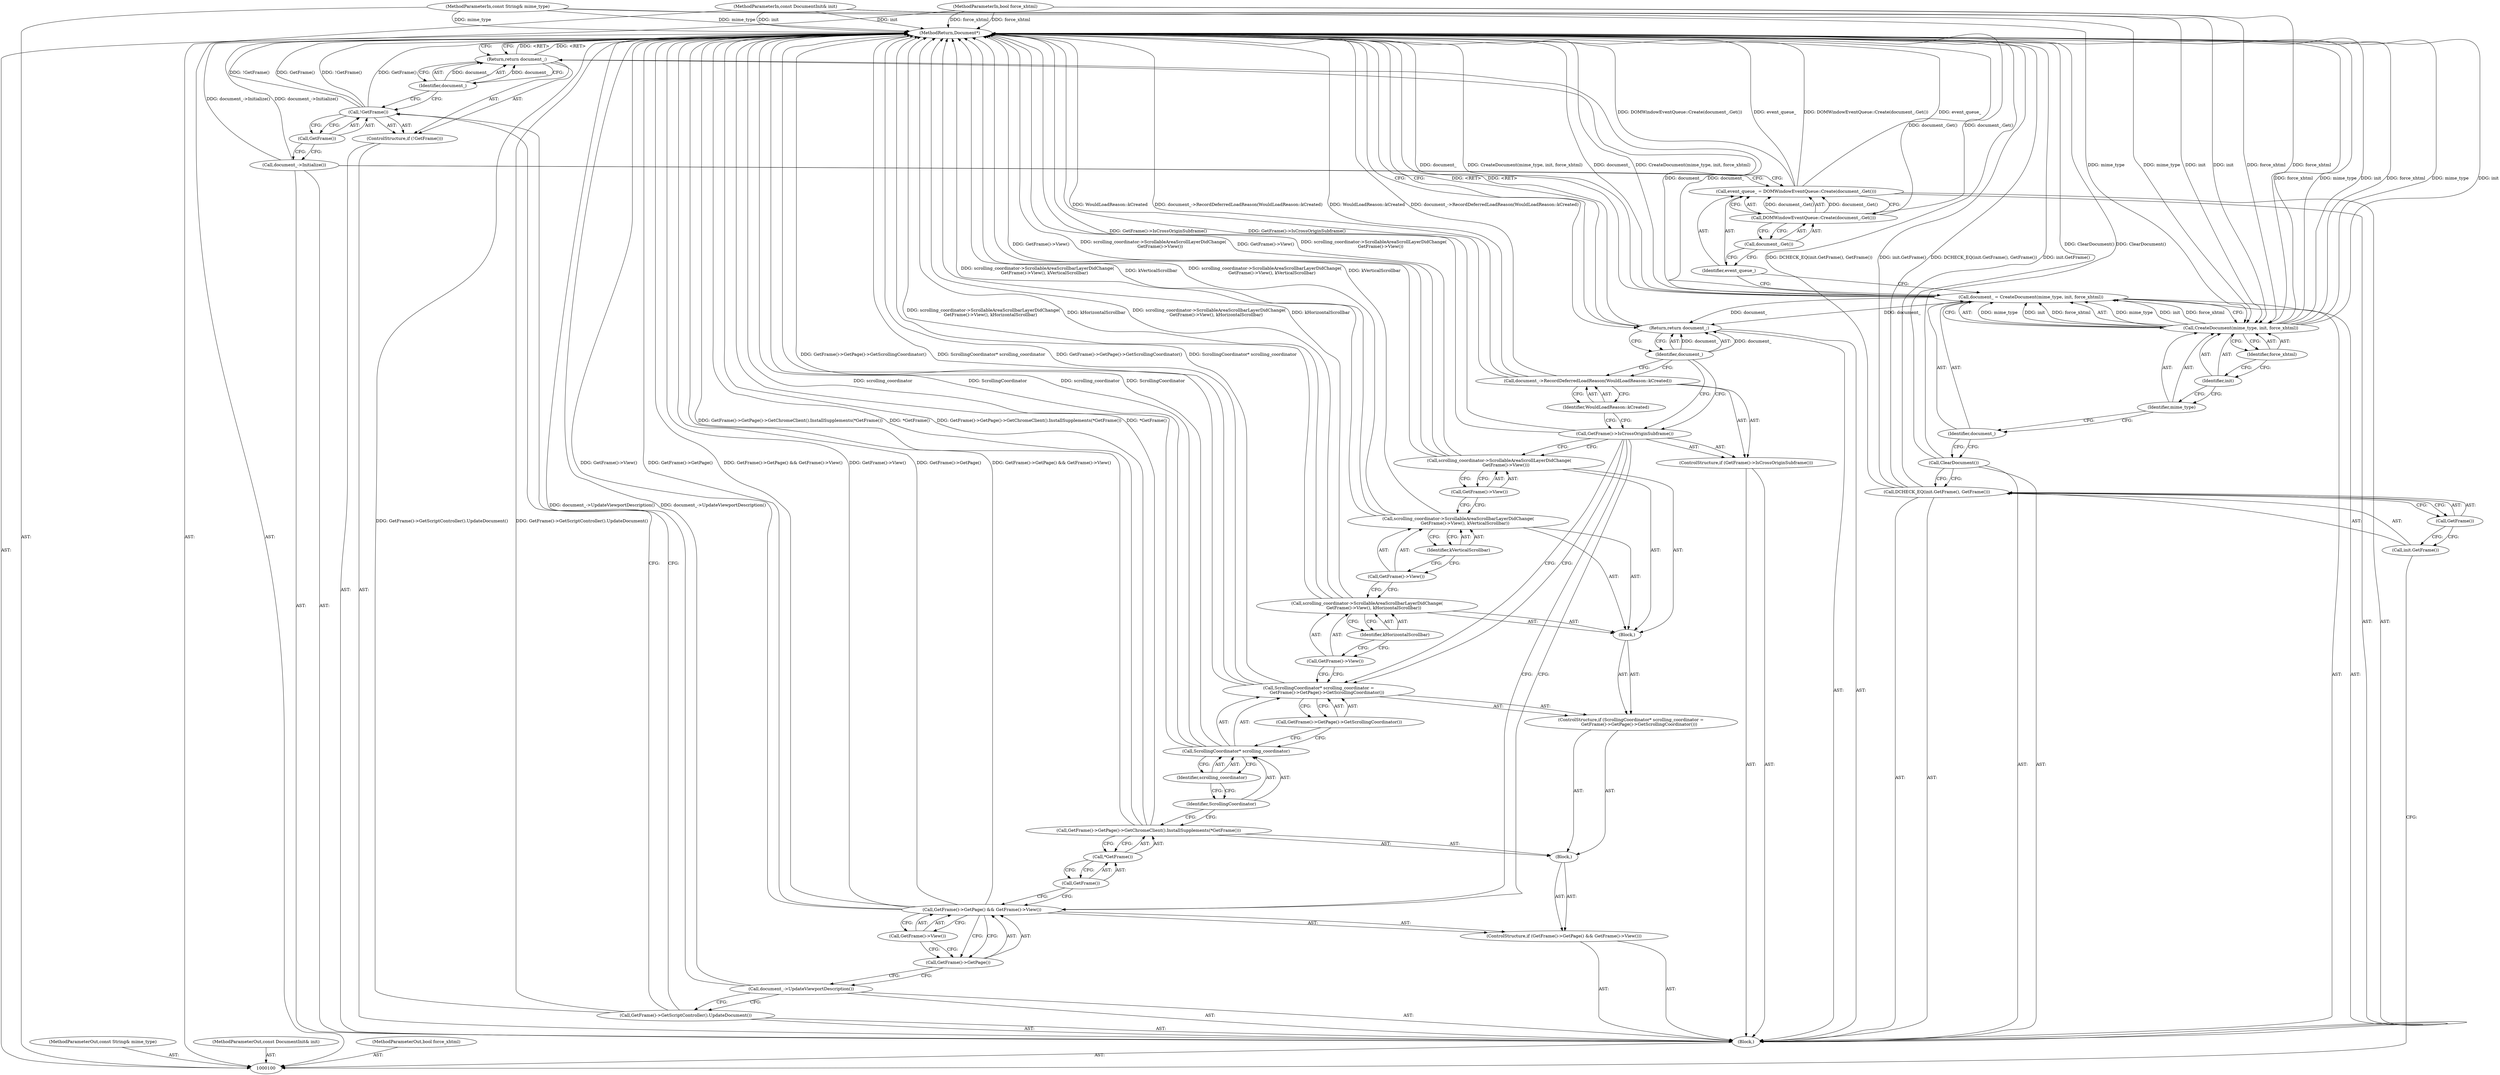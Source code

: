 digraph "0_Chrome_f1574f25e1402e748bf2bd7e28ce3dd96ceb1ca4_1" {
"1000156" [label="(MethodReturn,Document*)"];
"1000101" [label="(MethodParameterIn,const String& mime_type)"];
"1000252" [label="(MethodParameterOut,const String& mime_type)"];
"1000119" [label="(Call,document_->Initialize())"];
"1000120" [label="(ControlStructure,if (!GetFrame()))"];
"1000121" [label="(Call,!GetFrame())"];
"1000122" [label="(Call,GetFrame())"];
"1000124" [label="(Identifier,document_)"];
"1000123" [label="(Return,return document_;)"];
"1000125" [label="(Call,GetFrame()->GetScriptController().UpdateDocument())"];
"1000126" [label="(Call,document_->UpdateViewportDescription())"];
"1000127" [label="(ControlStructure,if (GetFrame()->GetPage() && GetFrame()->View()))"];
"1000130" [label="(Call,GetFrame()->View())"];
"1000131" [label="(Block,)"];
"1000128" [label="(Call,GetFrame()->GetPage() && GetFrame()->View())"];
"1000129" [label="(Call,GetFrame()->GetPage())"];
"1000132" [label="(Call,GetFrame()->GetPage()->GetChromeClient().InstallSupplements(*GetFrame()))"];
"1000133" [label="(Call,*GetFrame())"];
"1000134" [label="(Call,GetFrame())"];
"1000102" [label="(MethodParameterIn,const DocumentInit& init)"];
"1000253" [label="(MethodParameterOut,const DocumentInit& init)"];
"1000139" [label="(Identifier,scrolling_coordinator)"];
"1000135" [label="(ControlStructure,if (ScrollingCoordinator* scrolling_coordinator =\n            GetFrame()->GetPage()->GetScrollingCoordinator()))"];
"1000136" [label="(Call,ScrollingCoordinator* scrolling_coordinator =\n            GetFrame()->GetPage()->GetScrollingCoordinator())"];
"1000137" [label="(Call,ScrollingCoordinator* scrolling_coordinator)"];
"1000138" [label="(Identifier,ScrollingCoordinator)"];
"1000140" [label="(Call,GetFrame()->GetPage()->GetScrollingCoordinator())"];
"1000141" [label="(Block,)"];
"1000142" [label="(Call,scrolling_coordinator->ScrollableAreaScrollbarLayerDidChange(\n          GetFrame()->View(), kHorizontalScrollbar))"];
"1000143" [label="(Call,GetFrame()->View())"];
"1000144" [label="(Identifier,kHorizontalScrollbar)"];
"1000145" [label="(Call,scrolling_coordinator->ScrollableAreaScrollbarLayerDidChange(\n          GetFrame()->View(), kVerticalScrollbar))"];
"1000146" [label="(Call,GetFrame()->View())"];
"1000147" [label="(Identifier,kVerticalScrollbar)"];
"1000148" [label="(Call,scrolling_coordinator->ScrollableAreaScrollLayerDidChange(\n          GetFrame()->View()))"];
"1000149" [label="(Call,GetFrame()->View())"];
"1000103" [label="(MethodParameterIn,bool force_xhtml)"];
"1000254" [label="(MethodParameterOut,bool force_xhtml)"];
"1000104" [label="(Block,)"];
"1000150" [label="(ControlStructure,if (GetFrame()->IsCrossOriginSubframe()))"];
"1000151" [label="(Call,GetFrame()->IsCrossOriginSubframe())"];
"1000153" [label="(Identifier,WouldLoadReason::kCreated)"];
"1000152" [label="(Call,document_->RecordDeferredLoadReason(WouldLoadReason::kCreated))"];
"1000154" [label="(Return,return document_;)"];
"1000155" [label="(Identifier,document_)"];
"1000106" [label="(Call,init.GetFrame())"];
"1000105" [label="(Call,DCHECK_EQ(init.GetFrame(), GetFrame()))"];
"1000107" [label="(Call,GetFrame())"];
"1000108" [label="(Call,ClearDocument())"];
"1000111" [label="(Call,CreateDocument(mime_type, init, force_xhtml))"];
"1000109" [label="(Call,document_ = CreateDocument(mime_type, init, force_xhtml))"];
"1000110" [label="(Identifier,document_)"];
"1000112" [label="(Identifier,mime_type)"];
"1000113" [label="(Identifier,init)"];
"1000114" [label="(Identifier,force_xhtml)"];
"1000117" [label="(Call,DOMWindowEventQueue::Create(document_.Get()))"];
"1000115" [label="(Call,event_queue_ = DOMWindowEventQueue::Create(document_.Get()))"];
"1000116" [label="(Identifier,event_queue_)"];
"1000118" [label="(Call,document_.Get())"];
"1000156" -> "1000100"  [label="AST: "];
"1000156" -> "1000123"  [label="CFG: "];
"1000156" -> "1000154"  [label="CFG: "];
"1000115" -> "1000156"  [label="DDG: DOMWindowEventQueue::Create(document_.Get())"];
"1000115" -> "1000156"  [label="DDG: event_queue_"];
"1000142" -> "1000156"  [label="DDG: scrolling_coordinator->ScrollableAreaScrollbarLayerDidChange(\n          GetFrame()->View(), kHorizontalScrollbar)"];
"1000142" -> "1000156"  [label="DDG: kHorizontalScrollbar"];
"1000125" -> "1000156"  [label="DDG: GetFrame()->GetScriptController().UpdateDocument()"];
"1000108" -> "1000156"  [label="DDG: ClearDocument()"];
"1000151" -> "1000156"  [label="DDG: GetFrame()->IsCrossOriginSubframe()"];
"1000105" -> "1000156"  [label="DDG: DCHECK_EQ(init.GetFrame(), GetFrame())"];
"1000105" -> "1000156"  [label="DDG: init.GetFrame()"];
"1000111" -> "1000156"  [label="DDG: force_xhtml"];
"1000111" -> "1000156"  [label="DDG: mime_type"];
"1000111" -> "1000156"  [label="DDG: init"];
"1000152" -> "1000156"  [label="DDG: WouldLoadReason::kCreated"];
"1000152" -> "1000156"  [label="DDG: document_->RecordDeferredLoadReason(WouldLoadReason::kCreated)"];
"1000117" -> "1000156"  [label="DDG: document_.Get()"];
"1000119" -> "1000156"  [label="DDG: document_->Initialize()"];
"1000128" -> "1000156"  [label="DDG: GetFrame()->View()"];
"1000128" -> "1000156"  [label="DDG: GetFrame()->GetPage()"];
"1000128" -> "1000156"  [label="DDG: GetFrame()->GetPage() && GetFrame()->View()"];
"1000126" -> "1000156"  [label="DDG: document_->UpdateViewportDescription()"];
"1000132" -> "1000156"  [label="DDG: GetFrame()->GetPage()->GetChromeClient().InstallSupplements(*GetFrame())"];
"1000132" -> "1000156"  [label="DDG: *GetFrame()"];
"1000137" -> "1000156"  [label="DDG: scrolling_coordinator"];
"1000137" -> "1000156"  [label="DDG: ScrollingCoordinator"];
"1000136" -> "1000156"  [label="DDG: GetFrame()->GetPage()->GetScrollingCoordinator()"];
"1000136" -> "1000156"  [label="DDG: ScrollingCoordinator* scrolling_coordinator"];
"1000103" -> "1000156"  [label="DDG: force_xhtml"];
"1000121" -> "1000156"  [label="DDG: !GetFrame()"];
"1000121" -> "1000156"  [label="DDG: GetFrame()"];
"1000148" -> "1000156"  [label="DDG: GetFrame()->View()"];
"1000148" -> "1000156"  [label="DDG: scrolling_coordinator->ScrollableAreaScrollLayerDidChange(\n          GetFrame()->View())"];
"1000102" -> "1000156"  [label="DDG: init"];
"1000101" -> "1000156"  [label="DDG: mime_type"];
"1000109" -> "1000156"  [label="DDG: document_"];
"1000109" -> "1000156"  [label="DDG: CreateDocument(mime_type, init, force_xhtml)"];
"1000145" -> "1000156"  [label="DDG: scrolling_coordinator->ScrollableAreaScrollbarLayerDidChange(\n          GetFrame()->View(), kVerticalScrollbar)"];
"1000145" -> "1000156"  [label="DDG: kVerticalScrollbar"];
"1000154" -> "1000156"  [label="DDG: <RET>"];
"1000123" -> "1000156"  [label="DDG: <RET>"];
"1000101" -> "1000100"  [label="AST: "];
"1000101" -> "1000156"  [label="DDG: mime_type"];
"1000101" -> "1000111"  [label="DDG: mime_type"];
"1000252" -> "1000100"  [label="AST: "];
"1000119" -> "1000104"  [label="AST: "];
"1000119" -> "1000115"  [label="CFG: "];
"1000122" -> "1000119"  [label="CFG: "];
"1000119" -> "1000156"  [label="DDG: document_->Initialize()"];
"1000120" -> "1000104"  [label="AST: "];
"1000121" -> "1000120"  [label="AST: "];
"1000123" -> "1000120"  [label="AST: "];
"1000121" -> "1000120"  [label="AST: "];
"1000121" -> "1000122"  [label="CFG: "];
"1000122" -> "1000121"  [label="AST: "];
"1000124" -> "1000121"  [label="CFG: "];
"1000125" -> "1000121"  [label="CFG: "];
"1000121" -> "1000156"  [label="DDG: !GetFrame()"];
"1000121" -> "1000156"  [label="DDG: GetFrame()"];
"1000122" -> "1000121"  [label="AST: "];
"1000122" -> "1000119"  [label="CFG: "];
"1000121" -> "1000122"  [label="CFG: "];
"1000124" -> "1000123"  [label="AST: "];
"1000124" -> "1000121"  [label="CFG: "];
"1000123" -> "1000124"  [label="CFG: "];
"1000124" -> "1000123"  [label="DDG: document_"];
"1000123" -> "1000120"  [label="AST: "];
"1000123" -> "1000124"  [label="CFG: "];
"1000124" -> "1000123"  [label="AST: "];
"1000156" -> "1000123"  [label="CFG: "];
"1000123" -> "1000156"  [label="DDG: <RET>"];
"1000124" -> "1000123"  [label="DDG: document_"];
"1000109" -> "1000123"  [label="DDG: document_"];
"1000125" -> "1000104"  [label="AST: "];
"1000125" -> "1000121"  [label="CFG: "];
"1000126" -> "1000125"  [label="CFG: "];
"1000125" -> "1000156"  [label="DDG: GetFrame()->GetScriptController().UpdateDocument()"];
"1000126" -> "1000104"  [label="AST: "];
"1000126" -> "1000125"  [label="CFG: "];
"1000129" -> "1000126"  [label="CFG: "];
"1000126" -> "1000156"  [label="DDG: document_->UpdateViewportDescription()"];
"1000127" -> "1000104"  [label="AST: "];
"1000128" -> "1000127"  [label="AST: "];
"1000131" -> "1000127"  [label="AST: "];
"1000130" -> "1000128"  [label="AST: "];
"1000130" -> "1000129"  [label="CFG: "];
"1000128" -> "1000130"  [label="CFG: "];
"1000131" -> "1000127"  [label="AST: "];
"1000132" -> "1000131"  [label="AST: "];
"1000135" -> "1000131"  [label="AST: "];
"1000128" -> "1000127"  [label="AST: "];
"1000128" -> "1000129"  [label="CFG: "];
"1000128" -> "1000130"  [label="CFG: "];
"1000129" -> "1000128"  [label="AST: "];
"1000130" -> "1000128"  [label="AST: "];
"1000134" -> "1000128"  [label="CFG: "];
"1000151" -> "1000128"  [label="CFG: "];
"1000128" -> "1000156"  [label="DDG: GetFrame()->View()"];
"1000128" -> "1000156"  [label="DDG: GetFrame()->GetPage()"];
"1000128" -> "1000156"  [label="DDG: GetFrame()->GetPage() && GetFrame()->View()"];
"1000129" -> "1000128"  [label="AST: "];
"1000129" -> "1000126"  [label="CFG: "];
"1000130" -> "1000129"  [label="CFG: "];
"1000128" -> "1000129"  [label="CFG: "];
"1000132" -> "1000131"  [label="AST: "];
"1000132" -> "1000133"  [label="CFG: "];
"1000133" -> "1000132"  [label="AST: "];
"1000138" -> "1000132"  [label="CFG: "];
"1000132" -> "1000156"  [label="DDG: GetFrame()->GetPage()->GetChromeClient().InstallSupplements(*GetFrame())"];
"1000132" -> "1000156"  [label="DDG: *GetFrame()"];
"1000133" -> "1000132"  [label="AST: "];
"1000133" -> "1000134"  [label="CFG: "];
"1000134" -> "1000133"  [label="AST: "];
"1000132" -> "1000133"  [label="CFG: "];
"1000134" -> "1000133"  [label="AST: "];
"1000134" -> "1000128"  [label="CFG: "];
"1000133" -> "1000134"  [label="CFG: "];
"1000102" -> "1000100"  [label="AST: "];
"1000102" -> "1000156"  [label="DDG: init"];
"1000102" -> "1000111"  [label="DDG: init"];
"1000253" -> "1000100"  [label="AST: "];
"1000139" -> "1000137"  [label="AST: "];
"1000139" -> "1000138"  [label="CFG: "];
"1000137" -> "1000139"  [label="CFG: "];
"1000135" -> "1000131"  [label="AST: "];
"1000136" -> "1000135"  [label="AST: "];
"1000141" -> "1000135"  [label="AST: "];
"1000136" -> "1000135"  [label="AST: "];
"1000136" -> "1000140"  [label="CFG: "];
"1000137" -> "1000136"  [label="AST: "];
"1000140" -> "1000136"  [label="AST: "];
"1000143" -> "1000136"  [label="CFG: "];
"1000151" -> "1000136"  [label="CFG: "];
"1000136" -> "1000156"  [label="DDG: GetFrame()->GetPage()->GetScrollingCoordinator()"];
"1000136" -> "1000156"  [label="DDG: ScrollingCoordinator* scrolling_coordinator"];
"1000137" -> "1000136"  [label="AST: "];
"1000137" -> "1000139"  [label="CFG: "];
"1000138" -> "1000137"  [label="AST: "];
"1000139" -> "1000137"  [label="AST: "];
"1000140" -> "1000137"  [label="CFG: "];
"1000137" -> "1000156"  [label="DDG: scrolling_coordinator"];
"1000137" -> "1000156"  [label="DDG: ScrollingCoordinator"];
"1000138" -> "1000137"  [label="AST: "];
"1000138" -> "1000132"  [label="CFG: "];
"1000139" -> "1000138"  [label="CFG: "];
"1000140" -> "1000136"  [label="AST: "];
"1000140" -> "1000137"  [label="CFG: "];
"1000136" -> "1000140"  [label="CFG: "];
"1000141" -> "1000135"  [label="AST: "];
"1000142" -> "1000141"  [label="AST: "];
"1000145" -> "1000141"  [label="AST: "];
"1000148" -> "1000141"  [label="AST: "];
"1000142" -> "1000141"  [label="AST: "];
"1000142" -> "1000144"  [label="CFG: "];
"1000143" -> "1000142"  [label="AST: "];
"1000144" -> "1000142"  [label="AST: "];
"1000146" -> "1000142"  [label="CFG: "];
"1000142" -> "1000156"  [label="DDG: scrolling_coordinator->ScrollableAreaScrollbarLayerDidChange(\n          GetFrame()->View(), kHorizontalScrollbar)"];
"1000142" -> "1000156"  [label="DDG: kHorizontalScrollbar"];
"1000143" -> "1000142"  [label="AST: "];
"1000143" -> "1000136"  [label="CFG: "];
"1000144" -> "1000143"  [label="CFG: "];
"1000144" -> "1000142"  [label="AST: "];
"1000144" -> "1000143"  [label="CFG: "];
"1000142" -> "1000144"  [label="CFG: "];
"1000145" -> "1000141"  [label="AST: "];
"1000145" -> "1000147"  [label="CFG: "];
"1000146" -> "1000145"  [label="AST: "];
"1000147" -> "1000145"  [label="AST: "];
"1000149" -> "1000145"  [label="CFG: "];
"1000145" -> "1000156"  [label="DDG: scrolling_coordinator->ScrollableAreaScrollbarLayerDidChange(\n          GetFrame()->View(), kVerticalScrollbar)"];
"1000145" -> "1000156"  [label="DDG: kVerticalScrollbar"];
"1000146" -> "1000145"  [label="AST: "];
"1000146" -> "1000142"  [label="CFG: "];
"1000147" -> "1000146"  [label="CFG: "];
"1000147" -> "1000145"  [label="AST: "];
"1000147" -> "1000146"  [label="CFG: "];
"1000145" -> "1000147"  [label="CFG: "];
"1000148" -> "1000141"  [label="AST: "];
"1000148" -> "1000149"  [label="CFG: "];
"1000149" -> "1000148"  [label="AST: "];
"1000151" -> "1000148"  [label="CFG: "];
"1000148" -> "1000156"  [label="DDG: GetFrame()->View()"];
"1000148" -> "1000156"  [label="DDG: scrolling_coordinator->ScrollableAreaScrollLayerDidChange(\n          GetFrame()->View())"];
"1000149" -> "1000148"  [label="AST: "];
"1000149" -> "1000145"  [label="CFG: "];
"1000148" -> "1000149"  [label="CFG: "];
"1000103" -> "1000100"  [label="AST: "];
"1000103" -> "1000156"  [label="DDG: force_xhtml"];
"1000103" -> "1000111"  [label="DDG: force_xhtml"];
"1000254" -> "1000100"  [label="AST: "];
"1000104" -> "1000100"  [label="AST: "];
"1000105" -> "1000104"  [label="AST: "];
"1000108" -> "1000104"  [label="AST: "];
"1000109" -> "1000104"  [label="AST: "];
"1000115" -> "1000104"  [label="AST: "];
"1000119" -> "1000104"  [label="AST: "];
"1000120" -> "1000104"  [label="AST: "];
"1000125" -> "1000104"  [label="AST: "];
"1000126" -> "1000104"  [label="AST: "];
"1000127" -> "1000104"  [label="AST: "];
"1000150" -> "1000104"  [label="AST: "];
"1000154" -> "1000104"  [label="AST: "];
"1000150" -> "1000104"  [label="AST: "];
"1000151" -> "1000150"  [label="AST: "];
"1000152" -> "1000150"  [label="AST: "];
"1000151" -> "1000150"  [label="AST: "];
"1000151" -> "1000148"  [label="CFG: "];
"1000151" -> "1000136"  [label="CFG: "];
"1000151" -> "1000128"  [label="CFG: "];
"1000153" -> "1000151"  [label="CFG: "];
"1000155" -> "1000151"  [label="CFG: "];
"1000151" -> "1000156"  [label="DDG: GetFrame()->IsCrossOriginSubframe()"];
"1000153" -> "1000152"  [label="AST: "];
"1000153" -> "1000151"  [label="CFG: "];
"1000152" -> "1000153"  [label="CFG: "];
"1000152" -> "1000150"  [label="AST: "];
"1000152" -> "1000153"  [label="CFG: "];
"1000153" -> "1000152"  [label="AST: "];
"1000155" -> "1000152"  [label="CFG: "];
"1000152" -> "1000156"  [label="DDG: WouldLoadReason::kCreated"];
"1000152" -> "1000156"  [label="DDG: document_->RecordDeferredLoadReason(WouldLoadReason::kCreated)"];
"1000154" -> "1000104"  [label="AST: "];
"1000154" -> "1000155"  [label="CFG: "];
"1000155" -> "1000154"  [label="AST: "];
"1000156" -> "1000154"  [label="CFG: "];
"1000154" -> "1000156"  [label="DDG: <RET>"];
"1000155" -> "1000154"  [label="DDG: document_"];
"1000109" -> "1000154"  [label="DDG: document_"];
"1000155" -> "1000154"  [label="AST: "];
"1000155" -> "1000152"  [label="CFG: "];
"1000155" -> "1000151"  [label="CFG: "];
"1000154" -> "1000155"  [label="CFG: "];
"1000155" -> "1000154"  [label="DDG: document_"];
"1000106" -> "1000105"  [label="AST: "];
"1000106" -> "1000100"  [label="CFG: "];
"1000107" -> "1000106"  [label="CFG: "];
"1000105" -> "1000104"  [label="AST: "];
"1000105" -> "1000107"  [label="CFG: "];
"1000106" -> "1000105"  [label="AST: "];
"1000107" -> "1000105"  [label="AST: "];
"1000108" -> "1000105"  [label="CFG: "];
"1000105" -> "1000156"  [label="DDG: DCHECK_EQ(init.GetFrame(), GetFrame())"];
"1000105" -> "1000156"  [label="DDG: init.GetFrame()"];
"1000107" -> "1000105"  [label="AST: "];
"1000107" -> "1000106"  [label="CFG: "];
"1000105" -> "1000107"  [label="CFG: "];
"1000108" -> "1000104"  [label="AST: "];
"1000108" -> "1000105"  [label="CFG: "];
"1000110" -> "1000108"  [label="CFG: "];
"1000108" -> "1000156"  [label="DDG: ClearDocument()"];
"1000111" -> "1000109"  [label="AST: "];
"1000111" -> "1000114"  [label="CFG: "];
"1000112" -> "1000111"  [label="AST: "];
"1000113" -> "1000111"  [label="AST: "];
"1000114" -> "1000111"  [label="AST: "];
"1000109" -> "1000111"  [label="CFG: "];
"1000111" -> "1000156"  [label="DDG: force_xhtml"];
"1000111" -> "1000156"  [label="DDG: mime_type"];
"1000111" -> "1000156"  [label="DDG: init"];
"1000111" -> "1000109"  [label="DDG: mime_type"];
"1000111" -> "1000109"  [label="DDG: init"];
"1000111" -> "1000109"  [label="DDG: force_xhtml"];
"1000101" -> "1000111"  [label="DDG: mime_type"];
"1000102" -> "1000111"  [label="DDG: init"];
"1000103" -> "1000111"  [label="DDG: force_xhtml"];
"1000109" -> "1000104"  [label="AST: "];
"1000109" -> "1000111"  [label="CFG: "];
"1000110" -> "1000109"  [label="AST: "];
"1000111" -> "1000109"  [label="AST: "];
"1000116" -> "1000109"  [label="CFG: "];
"1000109" -> "1000156"  [label="DDG: document_"];
"1000109" -> "1000156"  [label="DDG: CreateDocument(mime_type, init, force_xhtml)"];
"1000111" -> "1000109"  [label="DDG: mime_type"];
"1000111" -> "1000109"  [label="DDG: init"];
"1000111" -> "1000109"  [label="DDG: force_xhtml"];
"1000109" -> "1000123"  [label="DDG: document_"];
"1000109" -> "1000154"  [label="DDG: document_"];
"1000110" -> "1000109"  [label="AST: "];
"1000110" -> "1000108"  [label="CFG: "];
"1000112" -> "1000110"  [label="CFG: "];
"1000112" -> "1000111"  [label="AST: "];
"1000112" -> "1000110"  [label="CFG: "];
"1000113" -> "1000112"  [label="CFG: "];
"1000113" -> "1000111"  [label="AST: "];
"1000113" -> "1000112"  [label="CFG: "];
"1000114" -> "1000113"  [label="CFG: "];
"1000114" -> "1000111"  [label="AST: "];
"1000114" -> "1000113"  [label="CFG: "];
"1000111" -> "1000114"  [label="CFG: "];
"1000117" -> "1000115"  [label="AST: "];
"1000117" -> "1000118"  [label="CFG: "];
"1000118" -> "1000117"  [label="AST: "];
"1000115" -> "1000117"  [label="CFG: "];
"1000117" -> "1000156"  [label="DDG: document_.Get()"];
"1000117" -> "1000115"  [label="DDG: document_.Get()"];
"1000115" -> "1000104"  [label="AST: "];
"1000115" -> "1000117"  [label="CFG: "];
"1000116" -> "1000115"  [label="AST: "];
"1000117" -> "1000115"  [label="AST: "];
"1000119" -> "1000115"  [label="CFG: "];
"1000115" -> "1000156"  [label="DDG: DOMWindowEventQueue::Create(document_.Get())"];
"1000115" -> "1000156"  [label="DDG: event_queue_"];
"1000117" -> "1000115"  [label="DDG: document_.Get()"];
"1000116" -> "1000115"  [label="AST: "];
"1000116" -> "1000109"  [label="CFG: "];
"1000118" -> "1000116"  [label="CFG: "];
"1000118" -> "1000117"  [label="AST: "];
"1000118" -> "1000116"  [label="CFG: "];
"1000117" -> "1000118"  [label="CFG: "];
}
